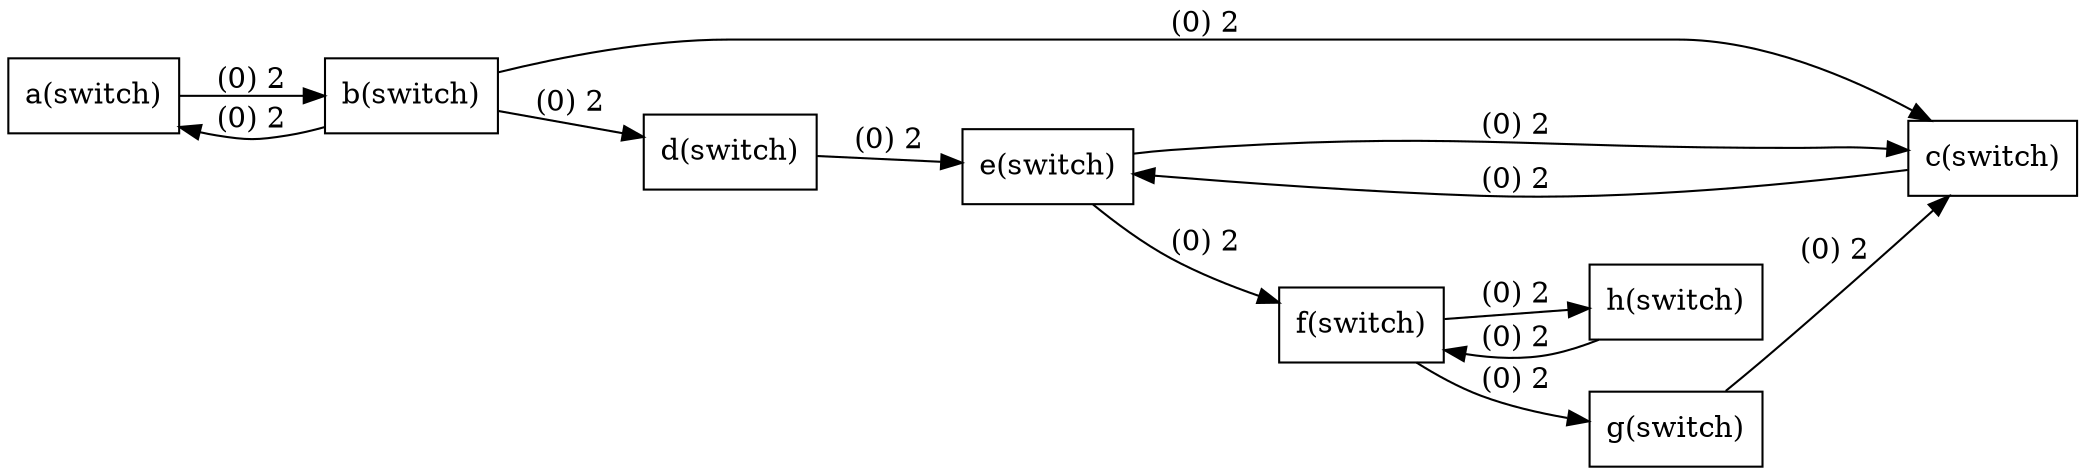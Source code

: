 digraph G{
rankdir=LR;
node [shape=record];

a [label="a(switch)"];
b [label="b(switch)"];
a->b[label="(0) 2"];
b [label="b(switch)"];
c [label="c(switch)"];
b->c[label="(0) 2"];
b [label="b(switch)"];
d [label="d(switch)"];
b->d[label="(0) 2"];
c [label="c(switch)"];
e [label="e(switch)"];
c->e[label="(0) 2"];
d [label="d(switch)"];
e [label="e(switch)"];
d->e[label="(0) 2"];
e [label="e(switch)"];
f [label="f(switch)"];
e->f[label="(0) 2"];
f [label="f(switch)"];
h [label="h(switch)"];
f->h[label="(0) 2"];
f [label="f(switch)"];
g [label="g(switch)"];
f->g[label="(0) 2"];
g [label="g(switch)"];
c [label="c(switch)"];
g->c[label="(0) 2"];
b [label="b(switch)"];
a [label="a(switch)"];
b->a[label="(0) 2"];
e [label="e(switch)"];
c [label="c(switch)"];
e->c[label="(0) 2"];
h [label="h(switch)"];
f [label="f(switch)"];
h->f[label="(0) 2"];

}